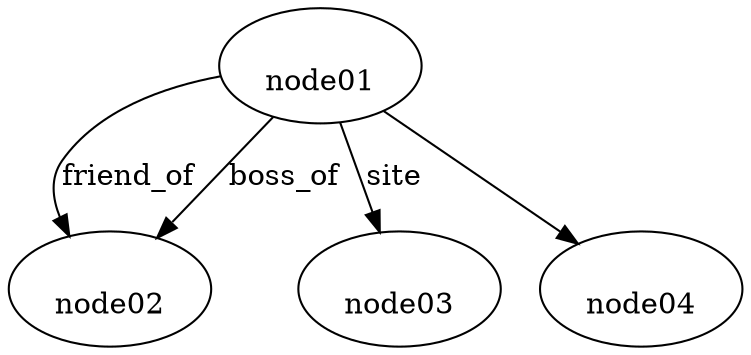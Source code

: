 digraph "output/datatype" {
"node01" [label="\lnode01\l" prop_int="1234" prop_double="1234.0" prop_string_1="1234" prop_string_2="abcd"]
"node02" [label="\lnode02\l" prop_int="1234" prop_double="1234.0" prop_string_1="1234" prop_string_2="abcd"]
"node01" -> "node02" [label="friend_of\l" prop_int="1234" prop_double="1234.0" prop_string_1="1234" prop_string_2="abcd"]
"node01" -> "node02" [label="boss_of\l" prop_int="1234" prop_double="1234.0" prop_string_1="1234" prop_string_2="abcd"]
"node03" [label="\lnode03\l" prop_url="http://abc.abc/abc"]
"node01" -> "node03" [label="site\l" prop_url="http://abc.abc/abc"]
"node04" [label="\lnode04\l" prop_list_int="10;20" prop_list_string="abcd;efgh"]
"node01" -> "node04" [label="\l" prop_list_int="10;20" prop_list_string="abcd;efgh"]
}